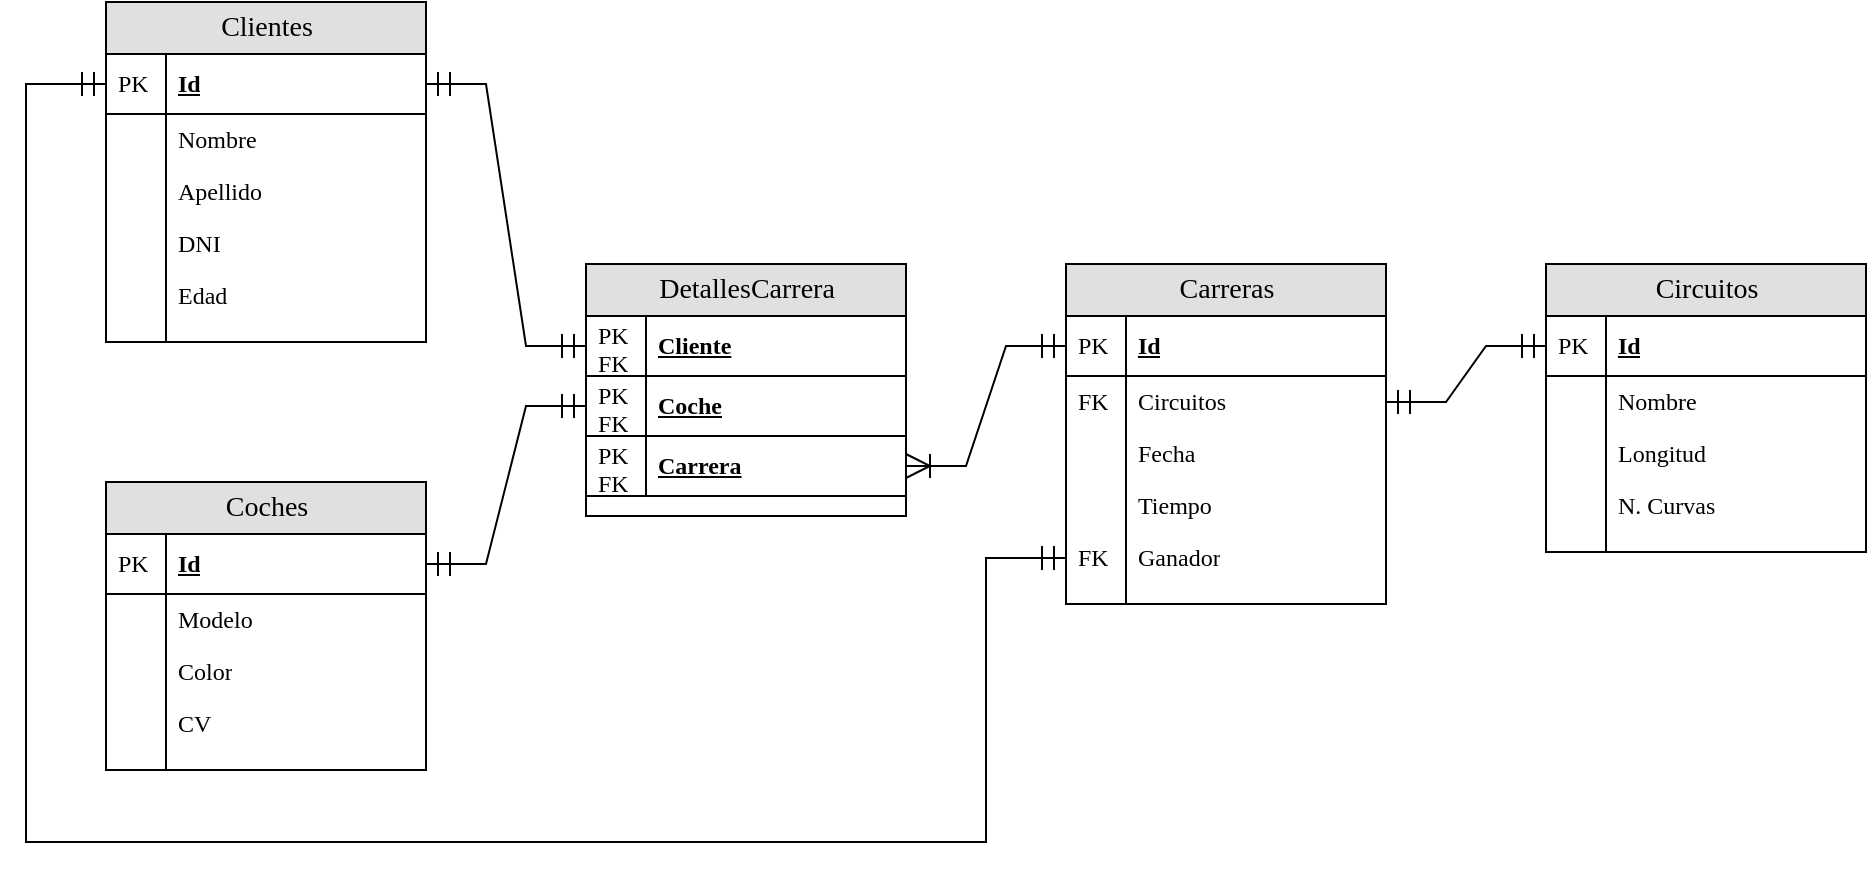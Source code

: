 <mxfile version="20.3.0" type="device"><diagram name="Page-1" id="e56a1550-8fbb-45ad-956c-1786394a9013"><mxGraphModel dx="1102" dy="596" grid="1" gridSize="10" guides="1" tooltips="1" connect="1" arrows="1" fold="1" page="1" pageScale="1" pageWidth="1100" pageHeight="850" background="none" math="0" shadow="0"><root><mxCell id="0"/><mxCell id="1" parent="0"/><mxCell id="2e49270ec7c68f3f-80" value="Clientes" style="swimlane;html=1;fontStyle=0;childLayout=stackLayout;horizontal=1;startSize=26;fillColor=#e0e0e0;horizontalStack=0;resizeParent=1;resizeLast=0;collapsible=1;marginBottom=0;swimlaneFillColor=#ffffff;align=center;rounded=0;shadow=0;comic=0;labelBackgroundColor=none;strokeWidth=1;fontFamily=JetBrains Mono;fontSize=14;fontSource=https%3A%2F%2Ffonts.googleapis.com%2Fcss%3Ffamily%3DJetBrains%2BMono;verticalAlign=middle;" parent="1" vertex="1"><mxGeometry x="120" y="150" width="160" height="170" as="geometry"/></mxCell><mxCell id="2e49270ec7c68f3f-81" value="Id" style="shape=partialRectangle;top=0;left=0;right=0;bottom=1;html=1;align=left;verticalAlign=middle;fillColor=none;spacingLeft=34;spacingRight=4;whiteSpace=wrap;overflow=hidden;rotatable=0;points=[[0,0.5],[1,0.5]];portConstraint=eastwest;dropTarget=0;fontStyle=5;rounded=0;fontFamily=JetBrains Mono;fontSource=https%3A%2F%2Ffonts.googleapis.com%2Fcss%3Ffamily%3DJetBrains%2BMono;" parent="2e49270ec7c68f3f-80" vertex="1"><mxGeometry y="26" width="160" height="30" as="geometry"/></mxCell><mxCell id="2e49270ec7c68f3f-82" value="PK" style="shape=partialRectangle;top=0;left=0;bottom=0;html=1;fillColor=none;align=left;verticalAlign=middle;spacingLeft=4;spacingRight=4;whiteSpace=wrap;overflow=hidden;rotatable=0;points=[];portConstraint=eastwest;part=1;rounded=0;fontFamily=JetBrains Mono;fontSource=https%3A%2F%2Ffonts.googleapis.com%2Fcss%3Ffamily%3DJetBrains%2BMono;" parent="2e49270ec7c68f3f-81" vertex="1" connectable="0"><mxGeometry width="30" height="30" as="geometry"/></mxCell><mxCell id="2e49270ec7c68f3f-83" value="Nombre" style="shape=partialRectangle;top=0;left=0;right=0;bottom=0;html=1;align=left;verticalAlign=middle;fillColor=none;spacingLeft=34;spacingRight=4;whiteSpace=wrap;overflow=hidden;rotatable=0;points=[[0,0.5],[1,0.5]];portConstraint=eastwest;dropTarget=0;rounded=0;fontFamily=JetBrains Mono;fontSource=https%3A%2F%2Ffonts.googleapis.com%2Fcss%3Ffamily%3DJetBrains%2BMono;" parent="2e49270ec7c68f3f-80" vertex="1"><mxGeometry y="56" width="160" height="26" as="geometry"/></mxCell><mxCell id="2e49270ec7c68f3f-84" value="" style="shape=partialRectangle;top=0;left=0;bottom=0;html=1;fillColor=none;align=left;verticalAlign=middle;spacingLeft=4;spacingRight=4;whiteSpace=wrap;overflow=hidden;rotatable=0;points=[];portConstraint=eastwest;part=1;rounded=0;fontFamily=JetBrains Mono;fontSource=https%3A%2F%2Ffonts.googleapis.com%2Fcss%3Ffamily%3DJetBrains%2BMono;" parent="2e49270ec7c68f3f-83" vertex="1" connectable="0"><mxGeometry width="30" height="26" as="geometry"/></mxCell><mxCell id="2e49270ec7c68f3f-85" value="Apellido" style="shape=partialRectangle;top=0;left=0;right=0;bottom=0;html=1;align=left;verticalAlign=middle;fillColor=none;spacingLeft=34;spacingRight=4;whiteSpace=wrap;overflow=hidden;rotatable=0;points=[[0,0.5],[1,0.5]];portConstraint=eastwest;dropTarget=0;rounded=0;fontFamily=JetBrains Mono;fontSource=https%3A%2F%2Ffonts.googleapis.com%2Fcss%3Ffamily%3DJetBrains%2BMono;" parent="2e49270ec7c68f3f-80" vertex="1"><mxGeometry y="82" width="160" height="26" as="geometry"/></mxCell><mxCell id="2e49270ec7c68f3f-86" value="" style="shape=partialRectangle;top=0;left=0;bottom=0;html=1;fillColor=none;align=left;verticalAlign=middle;spacingLeft=4;spacingRight=4;whiteSpace=wrap;overflow=hidden;rotatable=0;points=[];portConstraint=eastwest;part=1;rounded=0;fontFamily=JetBrains Mono;fontSource=https%3A%2F%2Ffonts.googleapis.com%2Fcss%3Ffamily%3DJetBrains%2BMono;" parent="2e49270ec7c68f3f-85" vertex="1" connectable="0"><mxGeometry width="30" height="26" as="geometry"/></mxCell><mxCell id="2e49270ec7c68f3f-87" value="DNI" style="shape=partialRectangle;top=0;left=0;right=0;bottom=0;html=1;align=left;verticalAlign=middle;fillColor=none;spacingLeft=34;spacingRight=4;whiteSpace=wrap;overflow=hidden;rotatable=0;points=[[0,0.5],[1,0.5]];portConstraint=eastwest;dropTarget=0;rounded=0;fontFamily=JetBrains Mono;fontSource=https%3A%2F%2Ffonts.googleapis.com%2Fcss%3Ffamily%3DJetBrains%2BMono;" parent="2e49270ec7c68f3f-80" vertex="1"><mxGeometry y="108" width="160" height="26" as="geometry"/></mxCell><mxCell id="2e49270ec7c68f3f-88" value="" style="shape=partialRectangle;top=0;left=0;bottom=0;html=1;fillColor=none;align=left;verticalAlign=middle;spacingLeft=4;spacingRight=4;whiteSpace=wrap;overflow=hidden;rotatable=0;points=[];portConstraint=eastwest;part=1;rounded=0;fontFamily=JetBrains Mono;fontSource=https%3A%2F%2Ffonts.googleapis.com%2Fcss%3Ffamily%3DJetBrains%2BMono;" parent="2e49270ec7c68f3f-87" vertex="1" connectable="0"><mxGeometry width="30" height="26" as="geometry"/></mxCell><mxCell id="MfPvj5nm34rE3eY_TRJG-7" value="Edad" style="shape=partialRectangle;top=0;left=0;right=0;bottom=0;html=1;align=left;verticalAlign=middle;fillColor=none;spacingLeft=34;spacingRight=4;whiteSpace=wrap;overflow=hidden;rotatable=0;points=[[0,0.5],[1,0.5]];portConstraint=eastwest;dropTarget=0;rounded=0;fontFamily=JetBrains Mono;fontSource=https%3A%2F%2Ffonts.googleapis.com%2Fcss%3Ffamily%3DJetBrains%2BMono;" vertex="1" parent="2e49270ec7c68f3f-80"><mxGeometry y="134" width="160" height="26" as="geometry"/></mxCell><mxCell id="MfPvj5nm34rE3eY_TRJG-8" value="" style="shape=partialRectangle;top=0;left=0;bottom=0;html=1;fillColor=none;align=left;verticalAlign=middle;spacingLeft=4;spacingRight=4;whiteSpace=wrap;overflow=hidden;rotatable=0;points=[];portConstraint=eastwest;part=1;rounded=0;fontFamily=JetBrains Mono;fontSource=https%3A%2F%2Ffonts.googleapis.com%2Fcss%3Ffamily%3DJetBrains%2BMono;" vertex="1" connectable="0" parent="MfPvj5nm34rE3eY_TRJG-7"><mxGeometry width="30" height="26" as="geometry"/></mxCell><mxCell id="2e49270ec7c68f3f-89" value="" style="shape=partialRectangle;top=0;left=0;right=0;bottom=0;html=1;align=left;verticalAlign=middle;fillColor=none;spacingLeft=34;spacingRight=4;whiteSpace=wrap;overflow=hidden;rotatable=0;points=[[0,0.5],[1,0.5]];portConstraint=eastwest;dropTarget=0;rounded=0;fontFamily=JetBrains Mono;fontSource=https%3A%2F%2Ffonts.googleapis.com%2Fcss%3Ffamily%3DJetBrains%2BMono;" parent="2e49270ec7c68f3f-80" vertex="1"><mxGeometry y="160" width="160" height="10" as="geometry"/></mxCell><mxCell id="2e49270ec7c68f3f-90" value="" style="shape=partialRectangle;top=0;left=0;bottom=0;html=1;fillColor=none;align=left;verticalAlign=middle;spacingLeft=4;spacingRight=4;whiteSpace=wrap;overflow=hidden;rotatable=0;points=[];portConstraint=eastwest;part=1;rounded=0;fontFamily=JetBrains Mono;fontSource=https%3A%2F%2Ffonts.googleapis.com%2Fcss%3Ffamily%3DJetBrains%2BMono;" parent="2e49270ec7c68f3f-89" vertex="1" connectable="0"><mxGeometry width="30" height="10" as="geometry"/></mxCell><mxCell id="MfPvj5nm34rE3eY_TRJG-9" value="Coches" style="swimlane;html=1;fontStyle=0;childLayout=stackLayout;horizontal=1;startSize=26;fillColor=#e0e0e0;horizontalStack=0;resizeParent=1;resizeLast=0;collapsible=1;marginBottom=0;swimlaneFillColor=#ffffff;align=center;rounded=0;shadow=0;comic=0;labelBackgroundColor=none;strokeWidth=1;fontFamily=JetBrains Mono;fontSize=14;fontSource=https%3A%2F%2Ffonts.googleapis.com%2Fcss%3Ffamily%3DJetBrains%2BMono;verticalAlign=middle;" vertex="1" parent="1"><mxGeometry x="120" y="390" width="160" height="144" as="geometry"/></mxCell><mxCell id="MfPvj5nm34rE3eY_TRJG-10" value="Id" style="shape=partialRectangle;top=0;left=0;right=0;bottom=1;html=1;align=left;verticalAlign=middle;fillColor=none;spacingLeft=34;spacingRight=4;whiteSpace=wrap;overflow=hidden;rotatable=0;points=[[0,0.5],[1,0.5]];portConstraint=eastwest;dropTarget=0;fontStyle=5;rounded=0;fontFamily=JetBrains Mono;fontSource=https%3A%2F%2Ffonts.googleapis.com%2Fcss%3Ffamily%3DJetBrains%2BMono;" vertex="1" parent="MfPvj5nm34rE3eY_TRJG-9"><mxGeometry y="26" width="160" height="30" as="geometry"/></mxCell><mxCell id="MfPvj5nm34rE3eY_TRJG-11" value="PK" style="shape=partialRectangle;top=0;left=0;bottom=0;html=1;fillColor=none;align=left;verticalAlign=middle;spacingLeft=4;spacingRight=4;whiteSpace=wrap;overflow=hidden;rotatable=0;points=[];portConstraint=eastwest;part=1;rounded=0;fontFamily=JetBrains Mono;fontSource=https%3A%2F%2Ffonts.googleapis.com%2Fcss%3Ffamily%3DJetBrains%2BMono;" vertex="1" connectable="0" parent="MfPvj5nm34rE3eY_TRJG-10"><mxGeometry width="30" height="30" as="geometry"/></mxCell><mxCell id="MfPvj5nm34rE3eY_TRJG-12" value="Modelo" style="shape=partialRectangle;top=0;left=0;right=0;bottom=0;html=1;align=left;verticalAlign=middle;fillColor=none;spacingLeft=34;spacingRight=4;whiteSpace=wrap;overflow=hidden;rotatable=0;points=[[0,0.5],[1,0.5]];portConstraint=eastwest;dropTarget=0;rounded=0;fontFamily=JetBrains Mono;fontSource=https%3A%2F%2Ffonts.googleapis.com%2Fcss%3Ffamily%3DJetBrains%2BMono;" vertex="1" parent="MfPvj5nm34rE3eY_TRJG-9"><mxGeometry y="56" width="160" height="26" as="geometry"/></mxCell><mxCell id="MfPvj5nm34rE3eY_TRJG-13" value="" style="shape=partialRectangle;top=0;left=0;bottom=0;html=1;fillColor=none;align=left;verticalAlign=middle;spacingLeft=4;spacingRight=4;whiteSpace=wrap;overflow=hidden;rotatable=0;points=[];portConstraint=eastwest;part=1;rounded=0;fontFamily=JetBrains Mono;fontSource=https%3A%2F%2Ffonts.googleapis.com%2Fcss%3Ffamily%3DJetBrains%2BMono;" vertex="1" connectable="0" parent="MfPvj5nm34rE3eY_TRJG-12"><mxGeometry width="30" height="26" as="geometry"/></mxCell><mxCell id="MfPvj5nm34rE3eY_TRJG-14" value="Color" style="shape=partialRectangle;top=0;left=0;right=0;bottom=0;html=1;align=left;verticalAlign=middle;fillColor=none;spacingLeft=34;spacingRight=4;whiteSpace=wrap;overflow=hidden;rotatable=0;points=[[0,0.5],[1,0.5]];portConstraint=eastwest;dropTarget=0;rounded=0;fontFamily=JetBrains Mono;fontSource=https%3A%2F%2Ffonts.googleapis.com%2Fcss%3Ffamily%3DJetBrains%2BMono;" vertex="1" parent="MfPvj5nm34rE3eY_TRJG-9"><mxGeometry y="82" width="160" height="26" as="geometry"/></mxCell><mxCell id="MfPvj5nm34rE3eY_TRJG-15" value="" style="shape=partialRectangle;top=0;left=0;bottom=0;html=1;fillColor=none;align=left;verticalAlign=middle;spacingLeft=4;spacingRight=4;whiteSpace=wrap;overflow=hidden;rotatable=0;points=[];portConstraint=eastwest;part=1;rounded=0;fontFamily=JetBrains Mono;fontSource=https%3A%2F%2Ffonts.googleapis.com%2Fcss%3Ffamily%3DJetBrains%2BMono;" vertex="1" connectable="0" parent="MfPvj5nm34rE3eY_TRJG-14"><mxGeometry width="30" height="26" as="geometry"/></mxCell><mxCell id="MfPvj5nm34rE3eY_TRJG-16" value="CV" style="shape=partialRectangle;top=0;left=0;right=0;bottom=0;html=1;align=left;verticalAlign=middle;fillColor=none;spacingLeft=34;spacingRight=4;whiteSpace=wrap;overflow=hidden;rotatable=0;points=[[0,0.5],[1,0.5]];portConstraint=eastwest;dropTarget=0;rounded=0;fontFamily=JetBrains Mono;fontSource=https%3A%2F%2Ffonts.googleapis.com%2Fcss%3Ffamily%3DJetBrains%2BMono;" vertex="1" parent="MfPvj5nm34rE3eY_TRJG-9"><mxGeometry y="108" width="160" height="26" as="geometry"/></mxCell><mxCell id="MfPvj5nm34rE3eY_TRJG-17" value="" style="shape=partialRectangle;top=0;left=0;bottom=0;html=1;fillColor=none;align=left;verticalAlign=middle;spacingLeft=4;spacingRight=4;whiteSpace=wrap;overflow=hidden;rotatable=0;points=[];portConstraint=eastwest;part=1;rounded=0;fontFamily=JetBrains Mono;fontSource=https%3A%2F%2Ffonts.googleapis.com%2Fcss%3Ffamily%3DJetBrains%2BMono;" vertex="1" connectable="0" parent="MfPvj5nm34rE3eY_TRJG-16"><mxGeometry width="30" height="26" as="geometry"/></mxCell><mxCell id="MfPvj5nm34rE3eY_TRJG-20" value="" style="shape=partialRectangle;top=0;left=0;right=0;bottom=0;html=1;align=left;verticalAlign=middle;fillColor=none;spacingLeft=34;spacingRight=4;whiteSpace=wrap;overflow=hidden;rotatable=0;points=[[0,0.5],[1,0.5]];portConstraint=eastwest;dropTarget=0;rounded=0;fontFamily=JetBrains Mono;fontSource=https%3A%2F%2Ffonts.googleapis.com%2Fcss%3Ffamily%3DJetBrains%2BMono;" vertex="1" parent="MfPvj5nm34rE3eY_TRJG-9"><mxGeometry y="134" width="160" height="10" as="geometry"/></mxCell><mxCell id="MfPvj5nm34rE3eY_TRJG-21" value="" style="shape=partialRectangle;top=0;left=0;bottom=0;html=1;fillColor=none;align=left;verticalAlign=middle;spacingLeft=4;spacingRight=4;whiteSpace=wrap;overflow=hidden;rotatable=0;points=[];portConstraint=eastwest;part=1;rounded=0;fontFamily=JetBrains Mono;fontSource=https%3A%2F%2Ffonts.googleapis.com%2Fcss%3Ffamily%3DJetBrains%2BMono;" vertex="1" connectable="0" parent="MfPvj5nm34rE3eY_TRJG-20"><mxGeometry width="30" height="10" as="geometry"/></mxCell><mxCell id="MfPvj5nm34rE3eY_TRJG-35" value="Circuitos" style="swimlane;html=1;fontStyle=0;childLayout=stackLayout;horizontal=1;startSize=26;fillColor=#e0e0e0;horizontalStack=0;resizeParent=1;resizeLast=0;collapsible=1;marginBottom=0;swimlaneFillColor=#ffffff;align=center;rounded=0;shadow=0;comic=0;labelBackgroundColor=none;strokeWidth=1;fontFamily=JetBrains Mono;fontSize=14;fontSource=https%3A%2F%2Ffonts.googleapis.com%2Fcss%3Ffamily%3DJetBrains%2BMono;verticalAlign=middle;" vertex="1" parent="1"><mxGeometry x="840" y="281" width="160" height="144" as="geometry"/></mxCell><mxCell id="MfPvj5nm34rE3eY_TRJG-36" value="Id" style="shape=partialRectangle;top=0;left=0;right=0;bottom=1;html=1;align=left;verticalAlign=middle;fillColor=none;spacingLeft=34;spacingRight=4;whiteSpace=wrap;overflow=hidden;rotatable=0;points=[[0,0.5],[1,0.5]];portConstraint=eastwest;dropTarget=0;fontStyle=5;rounded=0;fontFamily=JetBrains Mono;fontSource=https%3A%2F%2Ffonts.googleapis.com%2Fcss%3Ffamily%3DJetBrains%2BMono;" vertex="1" parent="MfPvj5nm34rE3eY_TRJG-35"><mxGeometry y="26" width="160" height="30" as="geometry"/></mxCell><mxCell id="MfPvj5nm34rE3eY_TRJG-37" value="PK" style="shape=partialRectangle;top=0;left=0;bottom=0;html=1;fillColor=none;align=left;verticalAlign=middle;spacingLeft=4;spacingRight=4;whiteSpace=wrap;overflow=hidden;rotatable=0;points=[];portConstraint=eastwest;part=1;rounded=0;fontFamily=JetBrains Mono;fontSource=https%3A%2F%2Ffonts.googleapis.com%2Fcss%3Ffamily%3DJetBrains%2BMono;" vertex="1" connectable="0" parent="MfPvj5nm34rE3eY_TRJG-36"><mxGeometry width="30" height="30" as="geometry"/></mxCell><mxCell id="MfPvj5nm34rE3eY_TRJG-38" value="Nombre" style="shape=partialRectangle;top=0;left=0;right=0;bottom=0;html=1;align=left;verticalAlign=middle;fillColor=none;spacingLeft=34;spacingRight=4;whiteSpace=wrap;overflow=hidden;rotatable=0;points=[[0,0.5],[1,0.5]];portConstraint=eastwest;dropTarget=0;rounded=0;fontFamily=JetBrains Mono;fontSource=https%3A%2F%2Ffonts.googleapis.com%2Fcss%3Ffamily%3DJetBrains%2BMono;" vertex="1" parent="MfPvj5nm34rE3eY_TRJG-35"><mxGeometry y="56" width="160" height="26" as="geometry"/></mxCell><mxCell id="MfPvj5nm34rE3eY_TRJG-39" value="" style="shape=partialRectangle;top=0;left=0;bottom=0;html=1;fillColor=none;align=left;verticalAlign=middle;spacingLeft=4;spacingRight=4;whiteSpace=wrap;overflow=hidden;rotatable=0;points=[];portConstraint=eastwest;part=1;rounded=0;fontFamily=JetBrains Mono;fontSource=https%3A%2F%2Ffonts.googleapis.com%2Fcss%3Ffamily%3DJetBrains%2BMono;" vertex="1" connectable="0" parent="MfPvj5nm34rE3eY_TRJG-38"><mxGeometry width="30" height="26" as="geometry"/></mxCell><mxCell id="MfPvj5nm34rE3eY_TRJG-40" value="Longitud" style="shape=partialRectangle;top=0;left=0;right=0;bottom=0;html=1;align=left;verticalAlign=middle;fillColor=none;spacingLeft=34;spacingRight=4;whiteSpace=wrap;overflow=hidden;rotatable=0;points=[[0,0.5],[1,0.5]];portConstraint=eastwest;dropTarget=0;rounded=0;fontFamily=JetBrains Mono;fontSource=https%3A%2F%2Ffonts.googleapis.com%2Fcss%3Ffamily%3DJetBrains%2BMono;" vertex="1" parent="MfPvj5nm34rE3eY_TRJG-35"><mxGeometry y="82" width="160" height="26" as="geometry"/></mxCell><mxCell id="MfPvj5nm34rE3eY_TRJG-41" value="" style="shape=partialRectangle;top=0;left=0;bottom=0;html=1;fillColor=none;align=left;verticalAlign=middle;spacingLeft=4;spacingRight=4;whiteSpace=wrap;overflow=hidden;rotatable=0;points=[];portConstraint=eastwest;part=1;rounded=0;fontFamily=JetBrains Mono;fontSource=https%3A%2F%2Ffonts.googleapis.com%2Fcss%3Ffamily%3DJetBrains%2BMono;" vertex="1" connectable="0" parent="MfPvj5nm34rE3eY_TRJG-40"><mxGeometry width="30" height="26" as="geometry"/></mxCell><mxCell id="MfPvj5nm34rE3eY_TRJG-42" value="N. Curvas" style="shape=partialRectangle;top=0;left=0;right=0;bottom=0;html=1;align=left;verticalAlign=middle;fillColor=none;spacingLeft=34;spacingRight=4;whiteSpace=wrap;overflow=hidden;rotatable=0;points=[[0,0.5],[1,0.5]];portConstraint=eastwest;dropTarget=0;rounded=0;fontFamily=JetBrains Mono;fontSource=https%3A%2F%2Ffonts.googleapis.com%2Fcss%3Ffamily%3DJetBrains%2BMono;" vertex="1" parent="MfPvj5nm34rE3eY_TRJG-35"><mxGeometry y="108" width="160" height="26" as="geometry"/></mxCell><mxCell id="MfPvj5nm34rE3eY_TRJG-43" value="" style="shape=partialRectangle;top=0;left=0;bottom=0;html=1;fillColor=none;align=left;verticalAlign=middle;spacingLeft=4;spacingRight=4;whiteSpace=wrap;overflow=hidden;rotatable=0;points=[];portConstraint=eastwest;part=1;rounded=0;fontFamily=JetBrains Mono;fontSource=https%3A%2F%2Ffonts.googleapis.com%2Fcss%3Ffamily%3DJetBrains%2BMono;" vertex="1" connectable="0" parent="MfPvj5nm34rE3eY_TRJG-42"><mxGeometry width="30" height="26" as="geometry"/></mxCell><mxCell id="MfPvj5nm34rE3eY_TRJG-46" value="" style="shape=partialRectangle;top=0;left=0;right=0;bottom=0;html=1;align=left;verticalAlign=middle;fillColor=none;spacingLeft=34;spacingRight=4;whiteSpace=wrap;overflow=hidden;rotatable=0;points=[[0,0.5],[1,0.5]];portConstraint=eastwest;dropTarget=0;rounded=0;fontFamily=JetBrains Mono;fontSource=https%3A%2F%2Ffonts.googleapis.com%2Fcss%3Ffamily%3DJetBrains%2BMono;" vertex="1" parent="MfPvj5nm34rE3eY_TRJG-35"><mxGeometry y="134" width="160" height="10" as="geometry"/></mxCell><mxCell id="MfPvj5nm34rE3eY_TRJG-47" value="" style="shape=partialRectangle;top=0;left=0;bottom=0;html=1;fillColor=none;align=left;verticalAlign=middle;spacingLeft=4;spacingRight=4;whiteSpace=wrap;overflow=hidden;rotatable=0;points=[];portConstraint=eastwest;part=1;rounded=0;fontFamily=JetBrains Mono;fontSource=https%3A%2F%2Ffonts.googleapis.com%2Fcss%3Ffamily%3DJetBrains%2BMono;" vertex="1" connectable="0" parent="MfPvj5nm34rE3eY_TRJG-46"><mxGeometry width="30" height="10" as="geometry"/></mxCell><mxCell id="MfPvj5nm34rE3eY_TRJG-48" value="Carreras" style="swimlane;html=1;fontStyle=0;childLayout=stackLayout;horizontal=1;startSize=26;fillColor=#e0e0e0;horizontalStack=0;resizeParent=1;resizeLast=0;collapsible=1;marginBottom=0;swimlaneFillColor=#ffffff;align=center;rounded=0;shadow=0;comic=0;labelBackgroundColor=none;strokeWidth=1;fontFamily=JetBrains Mono;fontSize=14;fontSource=https%3A%2F%2Ffonts.googleapis.com%2Fcss%3Ffamily%3DJetBrains%2BMono;verticalAlign=middle;" vertex="1" parent="1"><mxGeometry x="600" y="281" width="160" height="170" as="geometry"/></mxCell><mxCell id="MfPvj5nm34rE3eY_TRJG-49" value="Id" style="shape=partialRectangle;top=0;left=0;right=0;bottom=1;html=1;align=left;verticalAlign=middle;fillColor=none;spacingLeft=34;spacingRight=4;whiteSpace=wrap;overflow=hidden;rotatable=0;points=[[0,0.5],[1,0.5]];portConstraint=eastwest;dropTarget=0;fontStyle=5;rounded=0;fontFamily=JetBrains Mono;fontSource=https%3A%2F%2Ffonts.googleapis.com%2Fcss%3Ffamily%3DJetBrains%2BMono;" vertex="1" parent="MfPvj5nm34rE3eY_TRJG-48"><mxGeometry y="26" width="160" height="30" as="geometry"/></mxCell><mxCell id="MfPvj5nm34rE3eY_TRJG-50" value="PK" style="shape=partialRectangle;top=0;left=0;bottom=0;html=1;fillColor=none;align=left;verticalAlign=middle;spacingLeft=4;spacingRight=4;whiteSpace=wrap;overflow=hidden;rotatable=0;points=[];portConstraint=eastwest;part=1;rounded=0;fontFamily=JetBrains Mono;fontSource=https%3A%2F%2Ffonts.googleapis.com%2Fcss%3Ffamily%3DJetBrains%2BMono;" vertex="1" connectable="0" parent="MfPvj5nm34rE3eY_TRJG-49"><mxGeometry width="30" height="30" as="geometry"/></mxCell><mxCell id="MfPvj5nm34rE3eY_TRJG-51" value="Circuitos" style="shape=partialRectangle;top=0;left=0;right=0;bottom=0;html=1;align=left;verticalAlign=middle;fillColor=none;spacingLeft=34;spacingRight=4;whiteSpace=wrap;overflow=hidden;rotatable=0;points=[[0,0.5],[1,0.5]];portConstraint=eastwest;dropTarget=0;rounded=0;fontFamily=JetBrains Mono;fontSource=https%3A%2F%2Ffonts.googleapis.com%2Fcss%3Ffamily%3DJetBrains%2BMono;" vertex="1" parent="MfPvj5nm34rE3eY_TRJG-48"><mxGeometry y="56" width="160" height="26" as="geometry"/></mxCell><mxCell id="MfPvj5nm34rE3eY_TRJG-52" value="FK" style="shape=partialRectangle;top=0;left=0;bottom=0;html=1;fillColor=none;align=left;verticalAlign=middle;spacingLeft=4;spacingRight=4;whiteSpace=wrap;overflow=hidden;rotatable=0;points=[];portConstraint=eastwest;part=1;rounded=0;fontFamily=JetBrains Mono;fontSource=https%3A%2F%2Ffonts.googleapis.com%2Fcss%3Ffamily%3DJetBrains%2BMono;" vertex="1" connectable="0" parent="MfPvj5nm34rE3eY_TRJG-51"><mxGeometry width="30" height="26" as="geometry"/></mxCell><mxCell id="MfPvj5nm34rE3eY_TRJG-55" value="Fecha" style="shape=partialRectangle;top=0;left=0;right=0;bottom=0;html=1;align=left;verticalAlign=middle;fillColor=none;spacingLeft=34;spacingRight=4;whiteSpace=wrap;overflow=hidden;rotatable=0;points=[[0,0.5],[1,0.5]];portConstraint=eastwest;dropTarget=0;rounded=0;fontFamily=JetBrains Mono;fontSource=https%3A%2F%2Ffonts.googleapis.com%2Fcss%3Ffamily%3DJetBrains%2BMono;" vertex="1" parent="MfPvj5nm34rE3eY_TRJG-48"><mxGeometry y="82" width="160" height="26" as="geometry"/></mxCell><mxCell id="MfPvj5nm34rE3eY_TRJG-56" value="" style="shape=partialRectangle;top=0;left=0;bottom=0;html=1;fillColor=none;align=left;verticalAlign=middle;spacingLeft=4;spacingRight=4;whiteSpace=wrap;overflow=hidden;rotatable=0;points=[];portConstraint=eastwest;part=1;rounded=0;fontFamily=JetBrains Mono;fontSource=https%3A%2F%2Ffonts.googleapis.com%2Fcss%3Ffamily%3DJetBrains%2BMono;" vertex="1" connectable="0" parent="MfPvj5nm34rE3eY_TRJG-55"><mxGeometry width="30" height="26" as="geometry"/></mxCell><mxCell id="MfPvj5nm34rE3eY_TRJG-113" value="Tiempo" style="shape=partialRectangle;top=0;left=0;right=0;bottom=0;html=1;align=left;verticalAlign=middle;fillColor=none;spacingLeft=34;spacingRight=4;whiteSpace=wrap;overflow=hidden;rotatable=0;points=[[0,0.5],[1,0.5]];portConstraint=eastwest;dropTarget=0;rounded=0;fontFamily=JetBrains Mono;fontSource=https%3A%2F%2Ffonts.googleapis.com%2Fcss%3Ffamily%3DJetBrains%2BMono;" vertex="1" parent="MfPvj5nm34rE3eY_TRJG-48"><mxGeometry y="108" width="160" height="26" as="geometry"/></mxCell><mxCell id="MfPvj5nm34rE3eY_TRJG-114" value="" style="shape=partialRectangle;top=0;left=0;bottom=0;html=1;fillColor=none;align=left;verticalAlign=middle;spacingLeft=4;spacingRight=4;whiteSpace=wrap;overflow=hidden;rotatable=0;points=[];portConstraint=eastwest;part=1;rounded=0;fontFamily=JetBrains Mono;fontSource=https%3A%2F%2Ffonts.googleapis.com%2Fcss%3Ffamily%3DJetBrains%2BMono;" vertex="1" connectable="0" parent="MfPvj5nm34rE3eY_TRJG-113"><mxGeometry width="30" height="26" as="geometry"/></mxCell><mxCell id="MfPvj5nm34rE3eY_TRJG-115" value="Ganador" style="shape=partialRectangle;top=0;left=0;right=0;bottom=0;html=1;align=left;verticalAlign=middle;fillColor=none;spacingLeft=34;spacingRight=4;whiteSpace=wrap;overflow=hidden;rotatable=0;points=[[0,0.5],[1,0.5]];portConstraint=eastwest;dropTarget=0;rounded=0;fontFamily=JetBrains Mono;fontSource=https%3A%2F%2Ffonts.googleapis.com%2Fcss%3Ffamily%3DJetBrains%2BMono;" vertex="1" parent="MfPvj5nm34rE3eY_TRJG-48"><mxGeometry y="134" width="160" height="26" as="geometry"/></mxCell><mxCell id="MfPvj5nm34rE3eY_TRJG-116" value="FK" style="shape=partialRectangle;top=0;left=0;bottom=0;html=1;fillColor=none;align=left;verticalAlign=middle;spacingLeft=4;spacingRight=4;whiteSpace=wrap;overflow=hidden;rotatable=0;points=[];portConstraint=eastwest;part=1;rounded=0;fontFamily=JetBrains Mono;fontSource=https%3A%2F%2Ffonts.googleapis.com%2Fcss%3Ffamily%3DJetBrains%2BMono;" vertex="1" connectable="0" parent="MfPvj5nm34rE3eY_TRJG-115"><mxGeometry width="30" height="26" as="geometry"/></mxCell><mxCell id="MfPvj5nm34rE3eY_TRJG-59" value="" style="shape=partialRectangle;top=0;left=0;right=0;bottom=0;html=1;align=left;verticalAlign=middle;fillColor=none;spacingLeft=34;spacingRight=4;whiteSpace=wrap;overflow=hidden;rotatable=0;points=[[0,0.5],[1,0.5]];portConstraint=eastwest;dropTarget=0;rounded=0;fontFamily=JetBrains Mono;fontSource=https%3A%2F%2Ffonts.googleapis.com%2Fcss%3Ffamily%3DJetBrains%2BMono;" vertex="1" parent="MfPvj5nm34rE3eY_TRJG-48"><mxGeometry y="160" width="160" height="10" as="geometry"/></mxCell><mxCell id="MfPvj5nm34rE3eY_TRJG-60" value="" style="shape=partialRectangle;top=0;left=0;bottom=0;html=1;fillColor=none;align=left;verticalAlign=middle;spacingLeft=4;spacingRight=4;whiteSpace=wrap;overflow=hidden;rotatable=0;points=[];portConstraint=eastwest;part=1;rounded=0;fontFamily=JetBrains Mono;fontSource=https%3A%2F%2Ffonts.googleapis.com%2Fcss%3Ffamily%3DJetBrains%2BMono;" vertex="1" connectable="0" parent="MfPvj5nm34rE3eY_TRJG-59"><mxGeometry width="30" height="10" as="geometry"/></mxCell><mxCell id="MfPvj5nm34rE3eY_TRJG-61" value="DetallesCarrera" style="swimlane;html=1;fontStyle=0;childLayout=stackLayout;horizontal=1;startSize=26;fillColor=#e0e0e0;horizontalStack=0;resizeParent=1;resizeLast=0;collapsible=1;marginBottom=0;swimlaneFillColor=#ffffff;align=center;rounded=0;shadow=0;comic=0;labelBackgroundColor=none;strokeWidth=1;fontFamily=JetBrains Mono;fontSize=14;fontSource=https%3A%2F%2Ffonts.googleapis.com%2Fcss%3Ffamily%3DJetBrains%2BMono;verticalAlign=middle;" vertex="1" parent="1"><mxGeometry x="360" y="281" width="160" height="126" as="geometry"/></mxCell><mxCell id="MfPvj5nm34rE3eY_TRJG-62" value="Cliente" style="shape=partialRectangle;top=0;left=0;right=0;bottom=1;html=1;align=left;verticalAlign=middle;fillColor=none;spacingLeft=34;spacingRight=4;whiteSpace=wrap;overflow=hidden;rotatable=0;points=[[0,0.5],[1,0.5]];portConstraint=eastwest;dropTarget=0;fontStyle=5;rounded=0;fontFamily=JetBrains Mono;fontSource=https%3A%2F%2Ffonts.googleapis.com%2Fcss%3Ffamily%3DJetBrains%2BMono;" vertex="1" parent="MfPvj5nm34rE3eY_TRJG-61"><mxGeometry y="26" width="160" height="30" as="geometry"/></mxCell><mxCell id="MfPvj5nm34rE3eY_TRJG-63" value="PK&lt;br&gt;FK" style="shape=partialRectangle;top=0;left=0;bottom=0;html=1;fillColor=none;align=left;verticalAlign=middle;spacingLeft=4;spacingRight=4;whiteSpace=wrap;overflow=hidden;rotatable=0;points=[];portConstraint=eastwest;part=1;rounded=0;fontFamily=JetBrains Mono;fontSource=https%3A%2F%2Ffonts.googleapis.com%2Fcss%3Ffamily%3DJetBrains%2BMono;" vertex="1" connectable="0" parent="MfPvj5nm34rE3eY_TRJG-62"><mxGeometry width="30" height="30" as="geometry"/></mxCell><mxCell id="MfPvj5nm34rE3eY_TRJG-100" value="Coche" style="shape=partialRectangle;top=0;left=0;right=0;bottom=1;html=1;align=left;verticalAlign=middle;fillColor=none;spacingLeft=34;spacingRight=4;whiteSpace=wrap;overflow=hidden;rotatable=0;points=[[0,0.5],[1,0.5]];portConstraint=eastwest;dropTarget=0;fontStyle=5;rounded=0;fontFamily=JetBrains Mono;fontSource=https%3A%2F%2Ffonts.googleapis.com%2Fcss%3Ffamily%3DJetBrains%2BMono;" vertex="1" parent="MfPvj5nm34rE3eY_TRJG-61"><mxGeometry y="56" width="160" height="30" as="geometry"/></mxCell><mxCell id="MfPvj5nm34rE3eY_TRJG-101" value="PK&lt;br&gt;FK" style="shape=partialRectangle;top=0;left=0;bottom=0;html=1;fillColor=none;align=left;verticalAlign=middle;spacingLeft=4;spacingRight=4;whiteSpace=wrap;overflow=hidden;rotatable=0;points=[];portConstraint=eastwest;part=1;rounded=0;fontFamily=JetBrains Mono;fontSource=https%3A%2F%2Ffonts.googleapis.com%2Fcss%3Ffamily%3DJetBrains%2BMono;" vertex="1" connectable="0" parent="MfPvj5nm34rE3eY_TRJG-100"><mxGeometry width="30" height="30" as="geometry"/></mxCell><mxCell id="MfPvj5nm34rE3eY_TRJG-102" value="Carrera" style="shape=partialRectangle;top=0;left=0;right=0;bottom=1;html=1;align=left;verticalAlign=middle;fillColor=none;spacingLeft=34;spacingRight=4;whiteSpace=wrap;overflow=hidden;rotatable=0;points=[[0,0.5],[1,0.5]];portConstraint=eastwest;dropTarget=0;fontStyle=5;rounded=0;fontFamily=JetBrains Mono;fontSource=https%3A%2F%2Ffonts.googleapis.com%2Fcss%3Ffamily%3DJetBrains%2BMono;" vertex="1" parent="MfPvj5nm34rE3eY_TRJG-61"><mxGeometry y="86" width="160" height="30" as="geometry"/></mxCell><mxCell id="MfPvj5nm34rE3eY_TRJG-103" value="PK&lt;br&gt;FK" style="shape=partialRectangle;top=0;left=0;bottom=0;html=1;fillColor=none;align=left;verticalAlign=middle;spacingLeft=4;spacingRight=4;whiteSpace=wrap;overflow=hidden;rotatable=0;points=[];portConstraint=eastwest;part=1;rounded=0;fontFamily=JetBrains Mono;fontSource=https%3A%2F%2Ffonts.googleapis.com%2Fcss%3Ffamily%3DJetBrains%2BMono;" vertex="1" connectable="0" parent="MfPvj5nm34rE3eY_TRJG-102"><mxGeometry width="30" height="30" as="geometry"/></mxCell><mxCell id="MfPvj5nm34rE3eY_TRJG-107" value="" style="edgeStyle=entityRelationEdgeStyle;fontSize=12;html=1;endArrow=ERmandOne;startArrow=ERmandOne;startSize=10;endSize=10;rounded=0;fontFamily=JetBrains Mono;fontSource=https%3A%2F%2Ffonts.googleapis.com%2Fcss%3Ffamily%3DJetBrains%2BMono;verticalAlign=middle;" edge="1" parent="1" source="MfPvj5nm34rE3eY_TRJG-51" target="MfPvj5nm34rE3eY_TRJG-36"><mxGeometry width="100" height="100" relative="1" as="geometry"><mxPoint x="480" y="440" as="sourcePoint"/><mxPoint x="580" y="340" as="targetPoint"/></mxGeometry></mxCell><mxCell id="MfPvj5nm34rE3eY_TRJG-108" value="" style="edgeStyle=entityRelationEdgeStyle;fontSize=12;html=1;endArrow=ERoneToMany;startArrow=ERmandOne;startSize=10;endSize=10;rounded=0;fontFamily=JetBrains Mono;fontSource=https%3A%2F%2Ffonts.googleapis.com%2Fcss%3Ffamily%3DJetBrains%2BMono;verticalAlign=middle;" edge="1" parent="1" source="MfPvj5nm34rE3eY_TRJG-49" target="MfPvj5nm34rE3eY_TRJG-102"><mxGeometry width="100" height="100" relative="1" as="geometry"><mxPoint x="520" y="440" as="sourcePoint"/><mxPoint x="620" y="340" as="targetPoint"/></mxGeometry></mxCell><mxCell id="MfPvj5nm34rE3eY_TRJG-109" value="" style="edgeStyle=entityRelationEdgeStyle;fontSize=12;html=1;endArrow=ERmandOne;startArrow=ERmandOne;startSize=10;endSize=10;rounded=0;fontFamily=JetBrains Mono;fontSource=https%3A%2F%2Ffonts.googleapis.com%2Fcss%3Ffamily%3DJetBrains%2BMono;verticalAlign=middle;startFill=0;" edge="1" parent="1" source="2e49270ec7c68f3f-81" target="MfPvj5nm34rE3eY_TRJG-62"><mxGeometry width="100" height="100" relative="1" as="geometry"><mxPoint x="350" y="590" as="sourcePoint"/><mxPoint x="450" y="490" as="targetPoint"/></mxGeometry></mxCell><mxCell id="MfPvj5nm34rE3eY_TRJG-110" value="" style="edgeStyle=entityRelationEdgeStyle;fontSize=12;html=1;endArrow=ERmandOne;startArrow=ERmandOne;startSize=10;endSize=10;rounded=0;fontFamily=JetBrains Mono;fontSource=https%3A%2F%2Ffonts.googleapis.com%2Fcss%3Ffamily%3DJetBrains%2BMono;verticalAlign=middle;" edge="1" parent="1" source="MfPvj5nm34rE3eY_TRJG-10" target="MfPvj5nm34rE3eY_TRJG-100"><mxGeometry width="100" height="100" relative="1" as="geometry"><mxPoint x="390" y="590" as="sourcePoint"/><mxPoint x="490" y="490" as="targetPoint"/></mxGeometry></mxCell><mxCell id="MfPvj5nm34rE3eY_TRJG-121" value="" style="edgeStyle=orthogonalEdgeStyle;fontSize=12;html=1;endArrow=ERmandOne;startArrow=ERmandOne;startSize=10;endSize=10;rounded=0;fontFamily=JetBrains Mono;fontSource=https%3A%2F%2Ffonts.googleapis.com%2Fcss%3Ffamily%3DJetBrains%2BMono;verticalAlign=middle;startFill=0;jumpStyle=none;" edge="1" parent="1" source="2e49270ec7c68f3f-81" target="MfPvj5nm34rE3eY_TRJG-115"><mxGeometry width="100" height="100" relative="1" as="geometry"><mxPoint x="460" y="120" as="sourcePoint"/><mxPoint x="540" y="251" as="targetPoint"/><Array as="points"><mxPoint x="80" y="191"/><mxPoint x="80" y="570"/><mxPoint x="560" y="570"/><mxPoint x="560" y="428"/></Array></mxGeometry></mxCell></root></mxGraphModel></diagram></mxfile>